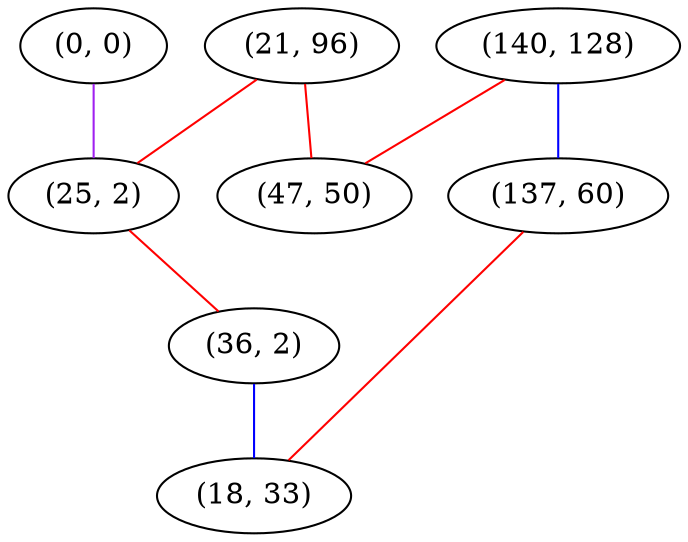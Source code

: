 graph "" {
"(0, 0)";
"(21, 96)";
"(140, 128)";
"(137, 60)";
"(47, 50)";
"(25, 2)";
"(36, 2)";
"(18, 33)";
"(0, 0)" -- "(25, 2)"  [color=purple, key=0, weight=4];
"(21, 96)" -- "(25, 2)"  [color=red, key=0, weight=1];
"(21, 96)" -- "(47, 50)"  [color=red, key=0, weight=1];
"(140, 128)" -- "(137, 60)"  [color=blue, key=0, weight=3];
"(140, 128)" -- "(47, 50)"  [color=red, key=0, weight=1];
"(137, 60)" -- "(18, 33)"  [color=red, key=0, weight=1];
"(25, 2)" -- "(36, 2)"  [color=red, key=0, weight=1];
"(36, 2)" -- "(18, 33)"  [color=blue, key=0, weight=3];
}
